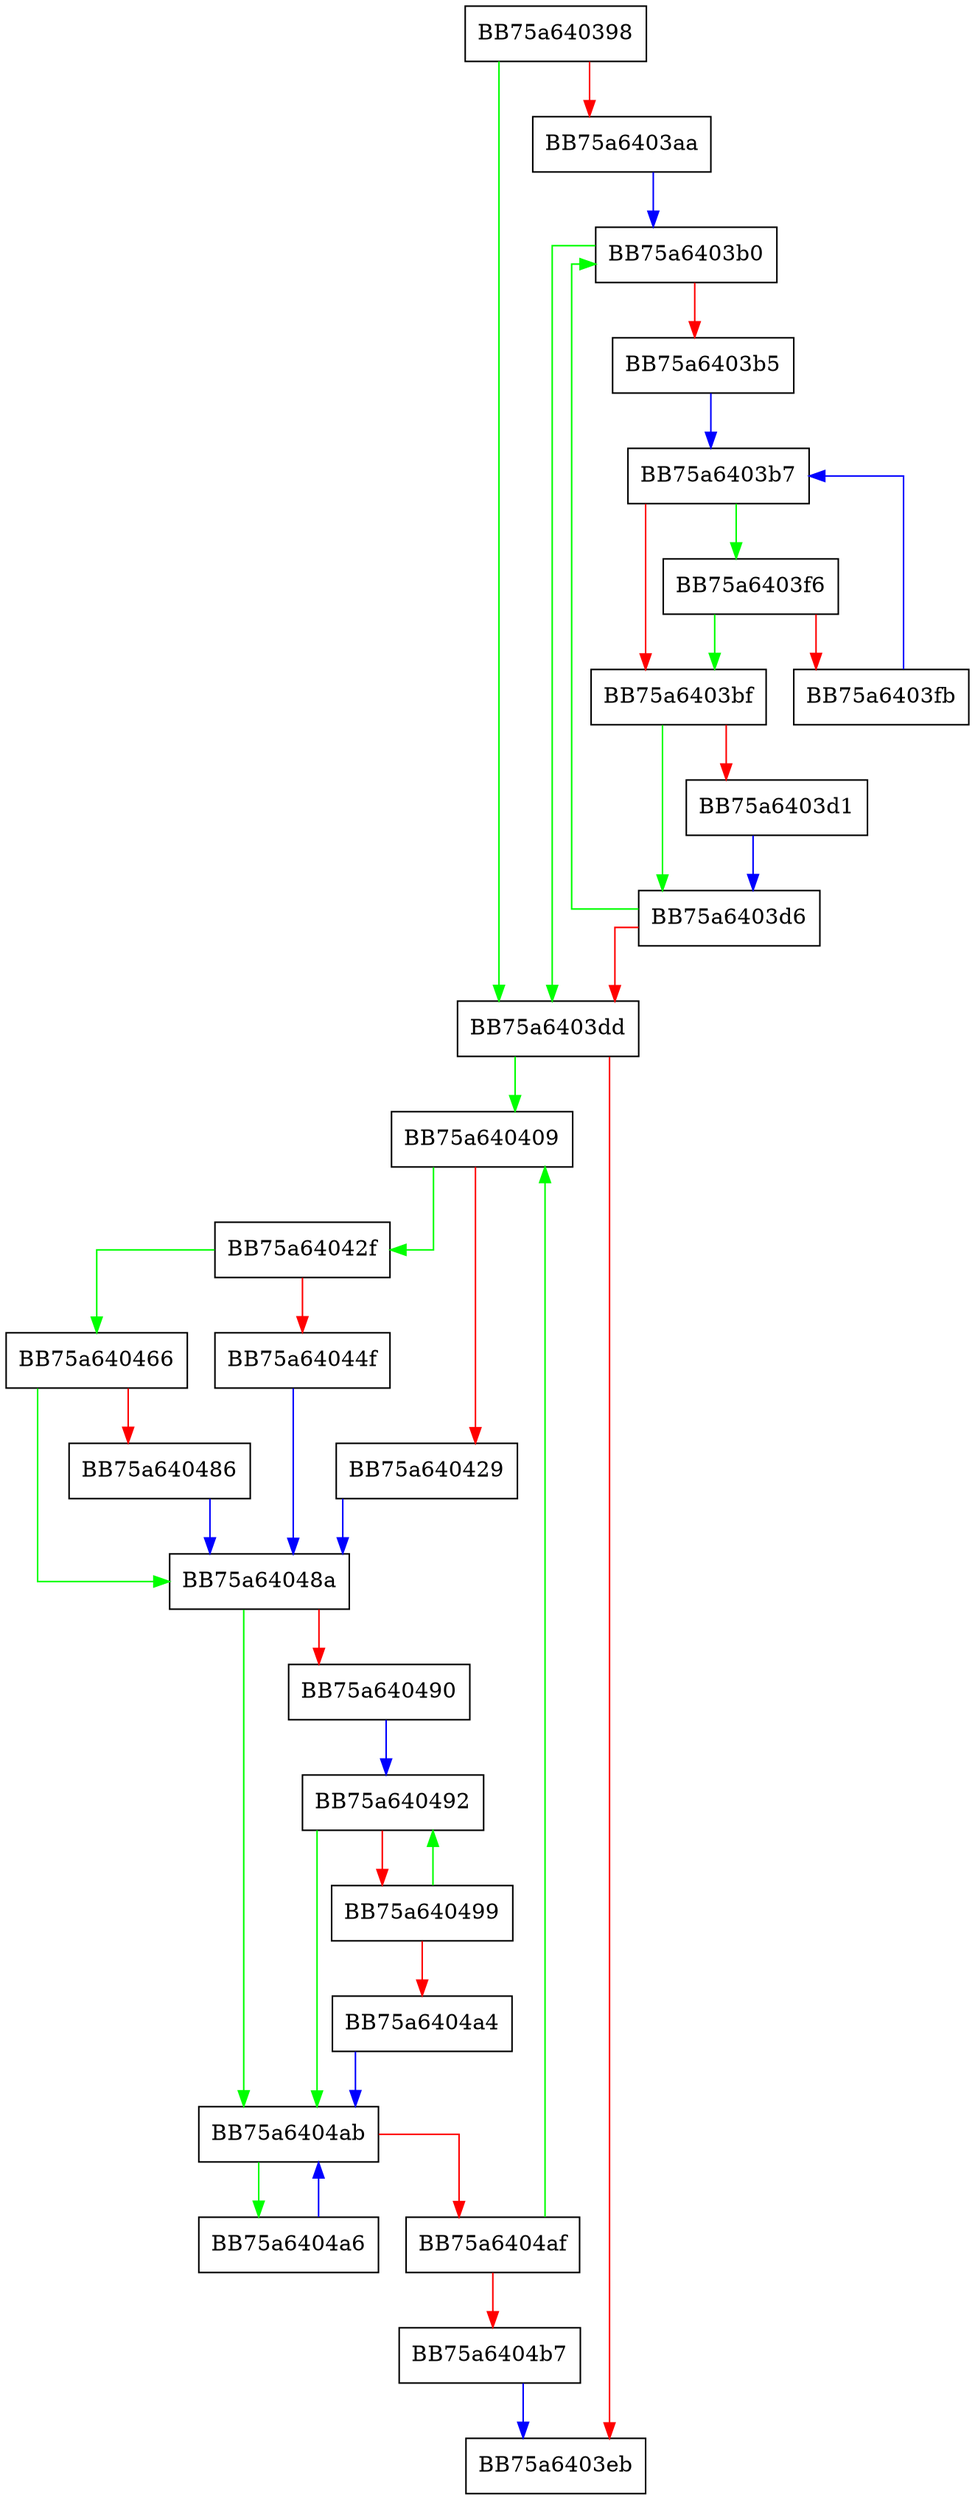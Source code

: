 digraph decodeIntArray {
  node [shape="box"];
  graph [splines=ortho];
  BB75a640398 -> BB75a6403dd [color="green"];
  BB75a640398 -> BB75a6403aa [color="red"];
  BB75a6403aa -> BB75a6403b0 [color="blue"];
  BB75a6403b0 -> BB75a6403dd [color="green"];
  BB75a6403b0 -> BB75a6403b5 [color="red"];
  BB75a6403b5 -> BB75a6403b7 [color="blue"];
  BB75a6403b7 -> BB75a6403f6 [color="green"];
  BB75a6403b7 -> BB75a6403bf [color="red"];
  BB75a6403bf -> BB75a6403d6 [color="green"];
  BB75a6403bf -> BB75a6403d1 [color="red"];
  BB75a6403d1 -> BB75a6403d6 [color="blue"];
  BB75a6403d6 -> BB75a6403b0 [color="green"];
  BB75a6403d6 -> BB75a6403dd [color="red"];
  BB75a6403dd -> BB75a640409 [color="green"];
  BB75a6403dd -> BB75a6403eb [color="red"];
  BB75a6403f6 -> BB75a6403bf [color="green"];
  BB75a6403f6 -> BB75a6403fb [color="red"];
  BB75a6403fb -> BB75a6403b7 [color="blue"];
  BB75a640409 -> BB75a64042f [color="green"];
  BB75a640409 -> BB75a640429 [color="red"];
  BB75a640429 -> BB75a64048a [color="blue"];
  BB75a64042f -> BB75a640466 [color="green"];
  BB75a64042f -> BB75a64044f [color="red"];
  BB75a64044f -> BB75a64048a [color="blue"];
  BB75a640466 -> BB75a64048a [color="green"];
  BB75a640466 -> BB75a640486 [color="red"];
  BB75a640486 -> BB75a64048a [color="blue"];
  BB75a64048a -> BB75a6404ab [color="green"];
  BB75a64048a -> BB75a640490 [color="red"];
  BB75a640490 -> BB75a640492 [color="blue"];
  BB75a640492 -> BB75a6404ab [color="green"];
  BB75a640492 -> BB75a640499 [color="red"];
  BB75a640499 -> BB75a640492 [color="green"];
  BB75a640499 -> BB75a6404a4 [color="red"];
  BB75a6404a4 -> BB75a6404ab [color="blue"];
  BB75a6404a6 -> BB75a6404ab [color="blue"];
  BB75a6404ab -> BB75a6404a6 [color="green"];
  BB75a6404ab -> BB75a6404af [color="red"];
  BB75a6404af -> BB75a640409 [color="green"];
  BB75a6404af -> BB75a6404b7 [color="red"];
  BB75a6404b7 -> BB75a6403eb [color="blue"];
}
